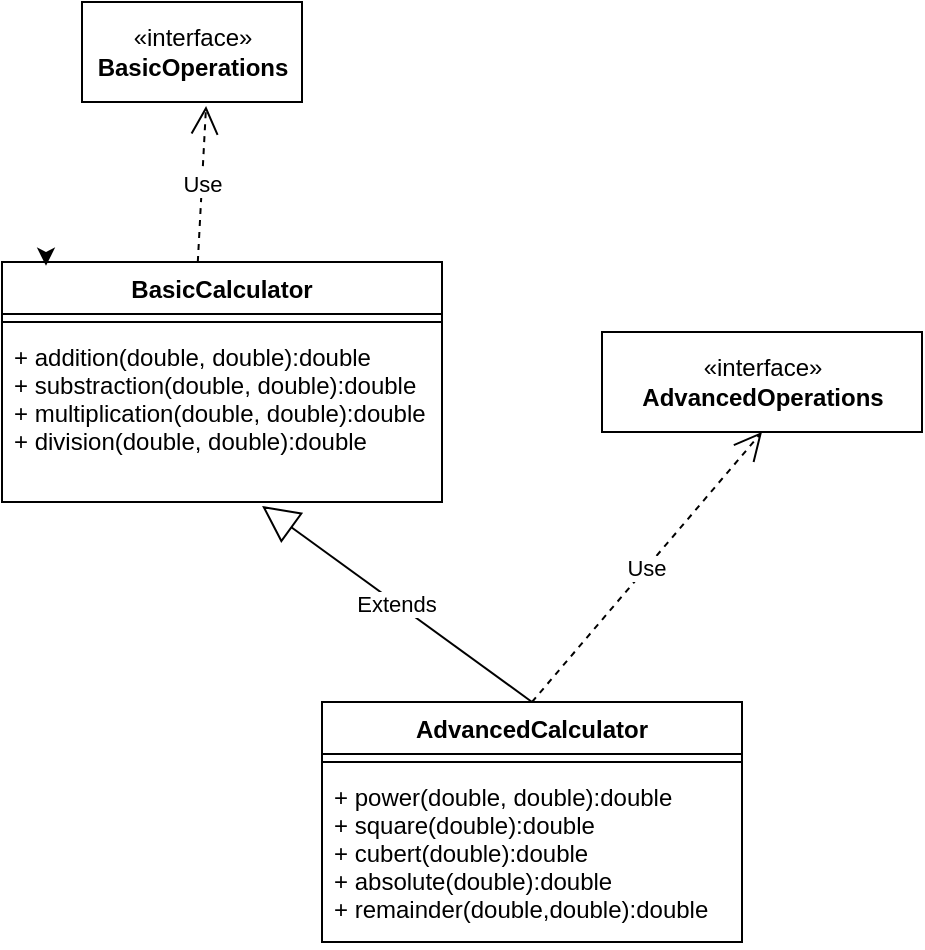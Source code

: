 <mxfile version="14.5.4" type="github">
  <diagram id="9Gae6KLp8xhden7ugH0P" name="Page-1">
    <mxGraphModel dx="1350" dy="681" grid="1" gridSize="10" guides="1" tooltips="1" connect="1" arrows="1" fold="1" page="1" pageScale="1" pageWidth="850" pageHeight="1100" math="0" shadow="0">
      <root>
        <mxCell id="0" />
        <mxCell id="1" parent="0" />
        <mxCell id="-k-SofTfMev_EXdFbgV--1" value="«interface»&lt;br&gt;&lt;b&gt;BasicOperations&lt;/b&gt;" style="html=1;" parent="1" vertex="1">
          <mxGeometry x="270" y="80" width="110" height="50" as="geometry" />
        </mxCell>
        <mxCell id="-k-SofTfMev_EXdFbgV--2" value="BasicCalculator" style="swimlane;fontStyle=1;align=center;verticalAlign=top;childLayout=stackLayout;horizontal=1;startSize=26;horizontalStack=0;resizeParent=1;resizeParentMax=0;resizeLast=0;collapsible=1;marginBottom=0;" parent="1" vertex="1">
          <mxGeometry x="230" y="210" width="220" height="120" as="geometry" />
        </mxCell>
        <mxCell id="-k-SofTfMev_EXdFbgV--4" value="" style="line;strokeWidth=1;fillColor=none;align=left;verticalAlign=middle;spacingTop=-1;spacingLeft=3;spacingRight=3;rotatable=0;labelPosition=right;points=[];portConstraint=eastwest;" parent="-k-SofTfMev_EXdFbgV--2" vertex="1">
          <mxGeometry y="26" width="220" height="8" as="geometry" />
        </mxCell>
        <mxCell id="-k-SofTfMev_EXdFbgV--5" value="+ addition(double, double):double&#xa;+ substraction(double, double):double&#xa;+ multiplication(double, double):double&#xa;+ division(double, double):double" style="text;strokeColor=none;fillColor=none;align=left;verticalAlign=top;spacingLeft=4;spacingRight=4;overflow=hidden;rotatable=0;points=[[0,0.5],[1,0.5]];portConstraint=eastwest;" parent="-k-SofTfMev_EXdFbgV--2" vertex="1">
          <mxGeometry y="34" width="220" height="86" as="geometry" />
        </mxCell>
        <mxCell id="-k-SofTfMev_EXdFbgV--6" value="Use" style="endArrow=open;endSize=12;dashed=1;html=1;exitX=0.445;exitY=0;exitDx=0;exitDy=0;exitPerimeter=0;entryX=0.564;entryY=1.04;entryDx=0;entryDy=0;entryPerimeter=0;" parent="1" source="-k-SofTfMev_EXdFbgV--2" target="-k-SofTfMev_EXdFbgV--1" edge="1">
          <mxGeometry width="160" relative="1" as="geometry">
            <mxPoint x="340" y="350" as="sourcePoint" />
            <mxPoint x="500" y="350" as="targetPoint" />
          </mxGeometry>
        </mxCell>
        <mxCell id="-k-SofTfMev_EXdFbgV--7" style="edgeStyle=orthogonalEdgeStyle;rounded=0;orthogonalLoop=1;jettySize=auto;html=1;exitX=0.25;exitY=0;exitDx=0;exitDy=0;entryX=0.1;entryY=0.016;entryDx=0;entryDy=0;entryPerimeter=0;" parent="1" source="-k-SofTfMev_EXdFbgV--2" target="-k-SofTfMev_EXdFbgV--2" edge="1">
          <mxGeometry relative="1" as="geometry" />
        </mxCell>
        <mxCell id="-k-SofTfMev_EXdFbgV--8" value="Extends" style="endArrow=block;endSize=16;endFill=0;html=1;entryX=0.591;entryY=1.023;entryDx=0;entryDy=0;entryPerimeter=0;exitX=0.5;exitY=0;exitDx=0;exitDy=0;" parent="1" source="-k-SofTfMev_EXdFbgV--9" target="-k-SofTfMev_EXdFbgV--5" edge="1">
          <mxGeometry width="160" relative="1" as="geometry">
            <mxPoint x="520" y="400" as="sourcePoint" />
            <mxPoint x="500" y="350" as="targetPoint" />
          </mxGeometry>
        </mxCell>
        <mxCell id="-k-SofTfMev_EXdFbgV--9" value="AdvancedCalculator" style="swimlane;fontStyle=1;align=center;verticalAlign=top;childLayout=stackLayout;horizontal=1;startSize=26;horizontalStack=0;resizeParent=1;resizeParentMax=0;resizeLast=0;collapsible=1;marginBottom=0;" parent="1" vertex="1">
          <mxGeometry x="390" y="430" width="210" height="120" as="geometry" />
        </mxCell>
        <mxCell id="-k-SofTfMev_EXdFbgV--11" value="" style="line;strokeWidth=1;fillColor=none;align=left;verticalAlign=middle;spacingTop=-1;spacingLeft=3;spacingRight=3;rotatable=0;labelPosition=right;points=[];portConstraint=eastwest;" parent="-k-SofTfMev_EXdFbgV--9" vertex="1">
          <mxGeometry y="26" width="210" height="8" as="geometry" />
        </mxCell>
        <mxCell id="-k-SofTfMev_EXdFbgV--12" value="+ power(double, double):double&#xa;+ square(double):double&#xa;+ cubert(double):double&#xa;+ absolute(double):double&#xa;+ remainder(double,double):double" style="text;strokeColor=none;fillColor=none;align=left;verticalAlign=top;spacingLeft=4;spacingRight=4;overflow=hidden;rotatable=0;points=[[0,0.5],[1,0.5]];portConstraint=eastwest;" parent="-k-SofTfMev_EXdFbgV--9" vertex="1">
          <mxGeometry y="34" width="210" height="86" as="geometry" />
        </mxCell>
        <mxCell id="-k-SofTfMev_EXdFbgV--13" value="Use" style="endArrow=open;endSize=12;dashed=1;html=1;exitX=0.5;exitY=0;exitDx=0;exitDy=0;entryX=0.5;entryY=1;entryDx=0;entryDy=0;" parent="1" target="-k-SofTfMev_EXdFbgV--14" edge="1" source="-k-SofTfMev_EXdFbgV--9">
          <mxGeometry width="160" relative="1" as="geometry">
            <mxPoint x="467.93" y="430" as="sourcePoint" />
            <mxPoint x="472.07" y="352" as="targetPoint" />
          </mxGeometry>
        </mxCell>
        <mxCell id="-k-SofTfMev_EXdFbgV--14" value="«interface»&lt;br&gt;&lt;b&gt;AdvancedOperations&lt;/b&gt;" style="html=1;" parent="1" vertex="1">
          <mxGeometry x="530" y="245" width="160" height="50" as="geometry" />
        </mxCell>
      </root>
    </mxGraphModel>
  </diagram>
</mxfile>
